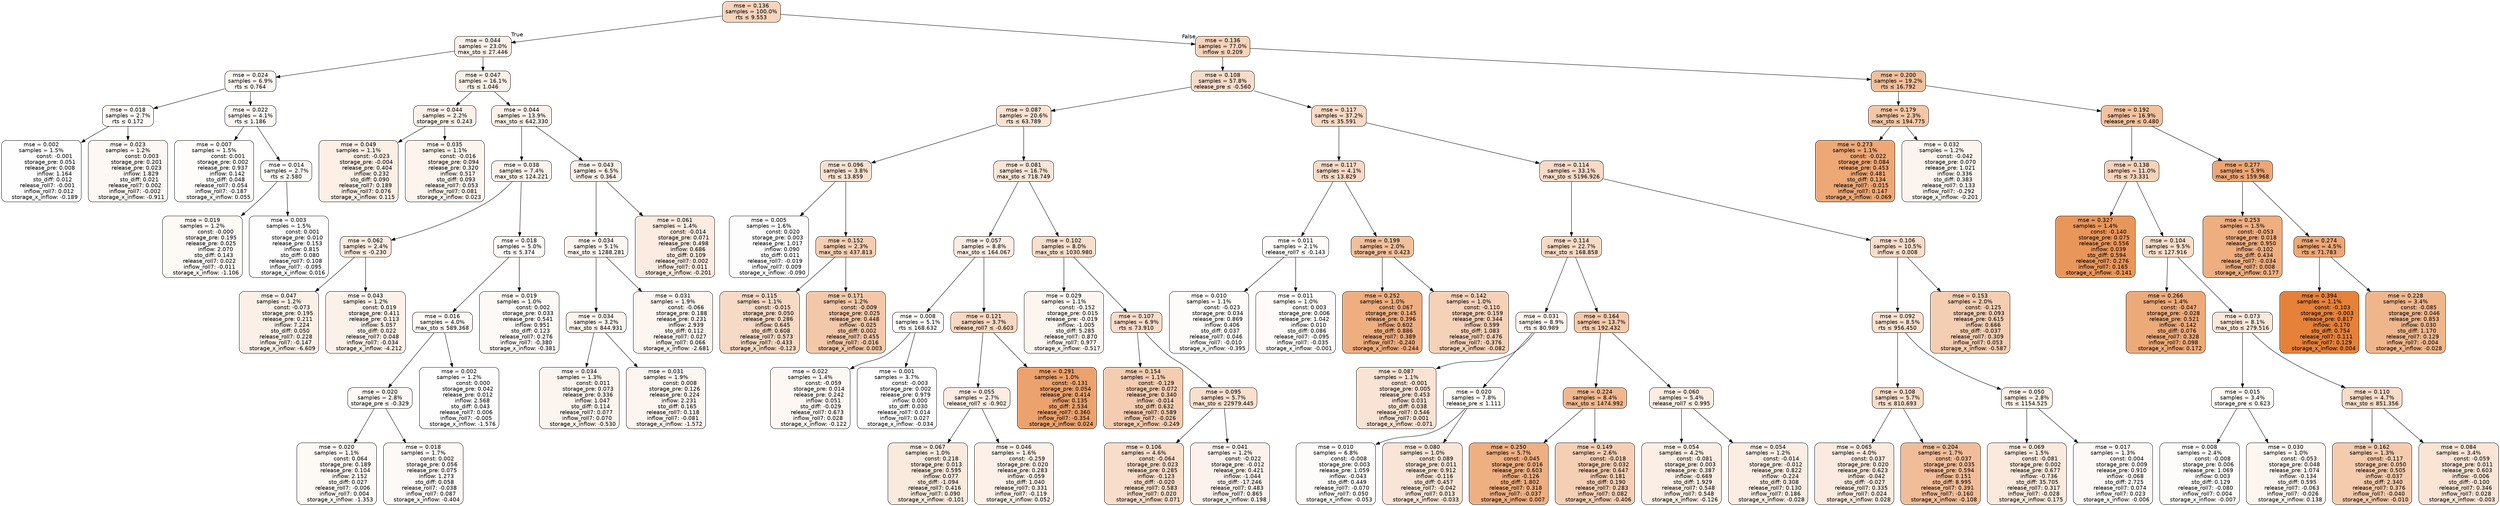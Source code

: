 digraph tree {
bgcolor="transparent"
node [shape=rectangle, style="filled, rounded", color="black", fontname=helvetica] ;
edge [fontname=helvetica] ;
	"0" [label="mse = 0.136
samples = 100.0%
rts &le; 9.553", fillcolor="#f6d3bb"]
	"1" [label="mse = 0.044
samples = 23.0%
max_sto &le; 27.446", fillcolor="#fcf1e9"]
	"2" [label="mse = 0.024
samples = 6.9%
rts &le; 0.764", fillcolor="#fdf7f3"]
	"3" [label="mse = 0.018
samples = 2.7%
rts &le; 0.172", fillcolor="#fdf9f6"]
	"4" [label="mse = 0.002
samples = 1.5%
               const: -0.001
          storage_pre: 0.051
          release_pre: 0.008
               inflow: 1.164
             sto_diff: 0.012
       release_roll7: -0.001
         inflow_roll7: 0.012
    storage_x_inflow: -0.189", fillcolor="#fefefe"]
	"5" [label="mse = 0.023
samples = 1.2%
                const: 0.003
          storage_pre: 0.201
          release_pre: 0.023
               inflow: 1.829
             sto_diff: 0.021
        release_roll7: 0.002
        inflow_roll7: -0.002
    storage_x_inflow: -0.911", fillcolor="#fdf8f4"]
	"6" [label="mse = 0.022
samples = 4.1%
rts &le; 1.186", fillcolor="#fdf8f4"]
	"7" [label="mse = 0.007
samples = 1.5%
                const: 0.001
          storage_pre: 0.002
          release_pre: 0.937
               inflow: 0.142
             sto_diff: 0.048
        release_roll7: 0.054
        inflow_roll7: -0.187
     storage_x_inflow: 0.055", fillcolor="#fefdfc"]
	"8" [label="mse = 0.014
samples = 2.7%
rts &le; 2.580", fillcolor="#fefbf8"]
	"9" [label="mse = 0.019
samples = 1.2%
               const: -0.000
          storage_pre: 0.195
          release_pre: 0.025
               inflow: 2.070
             sto_diff: 0.143
        release_roll7: 0.022
        inflow_roll7: -0.011
    storage_x_inflow: -1.106", fillcolor="#fdf9f5"]
	"10" [label="mse = 0.003
samples = 1.5%
                const: 0.001
          storage_pre: 0.010
          release_pre: 0.153
               inflow: 0.815
             sto_diff: 0.080
        release_roll7: 0.108
        inflow_roll7: -0.095
     storage_x_inflow: 0.016", fillcolor="#fefefe"]
	"11" [label="mse = 0.047
samples = 16.1%
rts &le; 1.046", fillcolor="#fbf0e7"]
	"12" [label="mse = 0.044
samples = 2.2%
storage_pre &le; 0.243", fillcolor="#fcf1e9"]
	"13" [label="mse = 0.049
samples = 1.1%
               const: -0.023
         storage_pre: -0.004
          release_pre: 0.404
               inflow: 0.232
             sto_diff: 0.090
        release_roll7: 0.189
         inflow_roll7: 0.076
     storage_x_inflow: 0.115", fillcolor="#fbefe6"]
	"14" [label="mse = 0.035
samples = 1.1%
               const: -0.016
          storage_pre: 0.094
          release_pre: 0.320
               inflow: 0.517
             sto_diff: 0.093
        release_roll7: 0.053
         inflow_roll7: 0.081
     storage_x_inflow: 0.023", fillcolor="#fcf4ed"]
	"15" [label="mse = 0.044
samples = 13.9%
max_sto &le; 642.330", fillcolor="#fcf1e9"]
	"16" [label="mse = 0.038
samples = 7.4%
max_sto &le; 124.221", fillcolor="#fcf3ec"]
	"17" [label="mse = 0.062
samples = 2.4%
inflow &le; -0.230", fillcolor="#fbebe0"]
	"18" [label="mse = 0.047
samples = 1.2%
               const: -0.073
          storage_pre: 0.195
          release_pre: 0.211
               inflow: 7.224
             sto_diff: 0.050
        release_roll7: 0.228
        inflow_roll7: -0.147
    storage_x_inflow: -6.609", fillcolor="#fbf0e7"]
	"19" [label="mse = 0.043
samples = 1.2%
                const: 0.019
          storage_pre: 0.411
          release_pre: 0.113
               inflow: 5.057
             sto_diff: 0.022
        release_roll7: 0.048
        inflow_roll7: -0.034
    storage_x_inflow: -4.212", fillcolor="#fcf1e9"]
	"20" [label="mse = 0.018
samples = 5.0%
rts &le; 5.374", fillcolor="#fdf9f6"]
	"21" [label="mse = 0.016
samples = 4.0%
max_sto &le; 589.368", fillcolor="#fefaf7"]
	"22" [label="mse = 0.020
samples = 2.8%
storage_pre &le; -0.329", fillcolor="#fdf8f5"]
	"23" [label="mse = 0.020
samples = 1.1%
                const: 0.064
          storage_pre: 0.189
          release_pre: 0.104
               inflow: 2.152
             sto_diff: 0.027
       release_roll7: -0.006
         inflow_roll7: 0.004
    storage_x_inflow: -1.353", fillcolor="#fdf9f5"]
	"24" [label="mse = 0.018
samples = 1.7%
                const: 0.002
          storage_pre: 0.056
          release_pre: 0.075
               inflow: 1.273
             sto_diff: 0.058
       release_roll7: -0.038
         inflow_roll7: 0.087
    storage_x_inflow: -0.404", fillcolor="#fdf9f6"]
	"25" [label="mse = 0.002
samples = 1.2%
                const: 0.000
          storage_pre: 0.042
          release_pre: 0.012
               inflow: 2.568
             sto_diff: 0.043
        release_roll7: 0.006
        inflow_roll7: -0.005
    storage_x_inflow: -1.576", fillcolor="#fefefe"]
	"26" [label="mse = 0.019
samples = 1.0%
                const: 0.002
          storage_pre: 0.033
          release_pre: 0.541
               inflow: 0.951
             sto_diff: 0.123
        release_roll7: 0.276
        inflow_roll7: -0.380
    storage_x_inflow: -0.381", fillcolor="#fdf9f6"]
	"27" [label="mse = 0.043
samples = 6.5%
inflow &le; 0.364", fillcolor="#fcf1e9"]
	"28" [label="mse = 0.034
samples = 5.1%
max_sto &le; 1288.281", fillcolor="#fcf4ee"]
	"29" [label="mse = 0.034
samples = 3.2%
max_sto &le; 844.931", fillcolor="#fcf4ee"]
	"30" [label="mse = 0.034
samples = 1.3%
                const: 0.011
          storage_pre: 0.073
          release_pre: 0.336
               inflow: 1.047
             sto_diff: 0.114
        release_roll7: 0.077
         inflow_roll7: 0.070
    storage_x_inflow: -0.530", fillcolor="#fcf4ee"]
	"31" [label="mse = 0.031
samples = 1.9%
                const: 0.008
          storage_pre: 0.126
          release_pre: 0.224
               inflow: 2.231
             sto_diff: 0.165
        release_roll7: 0.118
        inflow_roll7: -0.081
    storage_x_inflow: -1.572", fillcolor="#fdf5f0"]
	"32" [label="mse = 0.031
samples = 1.9%
               const: -0.066
          storage_pre: 0.188
          release_pre: 0.231
               inflow: 2.939
             sto_diff: 0.112
        release_roll7: 0.027
         inflow_roll7: 0.066
    storage_x_inflow: -2.681", fillcolor="#fdf5f0"]
	"33" [label="mse = 0.061
samples = 1.4%
               const: -0.014
          storage_pre: 0.071
          release_pre: 0.498
               inflow: 0.686
             sto_diff: 0.109
        release_roll7: 0.002
         inflow_roll7: 0.011
    storage_x_inflow: -0.201", fillcolor="#fbebe0"]
	"34" [label="mse = 0.136
samples = 77.0%
inflow &le; 0.209", fillcolor="#f6d3bb"]
	"35" [label="mse = 0.108
samples = 57.8%
release_pre &le; -0.560", fillcolor="#f7dcc9"]
	"36" [label="mse = 0.087
samples = 20.6%
rts &le; 63.789", fillcolor="#f9e3d3"]
	"37" [label="mse = 0.096
samples = 3.8%
rts &le; 13.859", fillcolor="#f8e0cf"]
	"38" [label="mse = 0.005
samples = 1.6%
                const: 0.020
          storage_pre: 0.003
          release_pre: 1.017
               inflow: 0.090
             sto_diff: 0.011
       release_roll7: -0.019
         inflow_roll7: 0.009
    storage_x_inflow: -0.090", fillcolor="#fefdfd"]
	"39" [label="mse = 0.152
samples = 2.3%
max_sto &le; 437.813", fillcolor="#f5ceb2"]
	"40" [label="mse = 0.115
samples = 1.1%
               const: -0.015
          storage_pre: 0.050
          release_pre: 0.286
               inflow: 0.645
             sto_diff: 0.608
        release_roll7: 0.573
        inflow_roll7: -0.433
    storage_x_inflow: -0.123", fillcolor="#f7dac5"]
	"41" [label="mse = 0.171
samples = 1.2%
               const: -0.009
          storage_pre: 0.025
          release_pre: 0.448
              inflow: -0.025
             sto_diff: 0.002
        release_roll7: 0.455
        inflow_roll7: -0.016
     storage_x_inflow: 0.003", fillcolor="#f3c8a9"]
	"42" [label="mse = 0.081
samples = 16.7%
max_sto &le; 718.749", fillcolor="#f9e5d6"]
	"43" [label="mse = 0.057
samples = 8.8%
max_sto &le; 164.067", fillcolor="#fbede3"]
	"44" [label="mse = 0.008
samples = 5.1%
rts &le; 168.632", fillcolor="#fefcfb"]
	"45" [label="mse = 0.022
samples = 1.4%
               const: -0.059
          storage_pre: 0.014
          release_pre: 0.242
               inflow: 0.051
            sto_diff: -0.029
        release_roll7: 0.673
         inflow_roll7: 0.028
    storage_x_inflow: -0.122", fillcolor="#fdf8f4"]
	"46" [label="mse = 0.001
samples = 3.7%
               const: -0.003
          storage_pre: 0.002
          release_pre: 0.979
               inflow: 0.000
             sto_diff: 0.030
        release_roll7: 0.014
         inflow_roll7: 0.027
    storage_x_inflow: -0.034", fillcolor="#ffffff"]
	"47" [label="mse = 0.121
samples = 3.7%
release_roll7 &le; -0.603", fillcolor="#f7d8c2"]
	"48" [label="mse = 0.055
samples = 2.7%
release_roll7 &le; -0.902", fillcolor="#fbede4"]
	"49" [label="mse = 0.067
samples = 1.0%
                const: 0.218
          storage_pre: 0.013
          release_pre: 0.595
               inflow: 0.077
            sto_diff: -1.094
        release_roll7: 0.416
         inflow_roll7: 0.090
    storage_x_inflow: -0.101", fillcolor="#faeade"]
	"50" [label="mse = 0.046
samples = 1.6%
               const: -0.259
          storage_pre: 0.020
          release_pre: 0.283
              inflow: -0.059
             sto_diff: 1.040
        release_roll7: 0.331
        inflow_roll7: -0.119
     storage_x_inflow: 0.052", fillcolor="#fcf0e8"]
	"51" [label="mse = 0.291
samples = 1.0%
               const: -0.131
          storage_pre: 0.054
          release_pre: 0.414
               inflow: 0.135
             sto_diff: 2.534
        release_roll7: 0.360
        inflow_roll7: -0.354
     storage_x_inflow: 0.024", fillcolor="#eba26d"]
	"52" [label="mse = 0.102
samples = 8.0%
max_sto &le; 1030.980", fillcolor="#f8decc"]
	"53" [label="mse = 0.029
samples = 1.1%
               const: -0.152
          storage_pre: 0.015
         release_pre: -0.019
              inflow: -1.005
             sto_diff: 5.285
        release_roll7: 0.870
         inflow_roll7: 0.977
    storage_x_inflow: -0.517", fillcolor="#fdf6f0"]
	"54" [label="mse = 0.107
samples = 6.9%
rts &le; 73.910", fillcolor="#f7dcc9"]
	"55" [label="mse = 0.154
samples = 1.1%
               const: -0.129
          storage_pre: 0.072
          release_pre: 0.340
              inflow: -0.014
             sto_diff: 0.632
        release_roll7: 0.589
        inflow_roll7: -0.026
    storage_x_inflow: -0.249", fillcolor="#f4cdb1"]
	"56" [label="mse = 0.095
samples = 5.7%
max_sto &le; 22979.445", fillcolor="#f8e0cf"]
	"57" [label="mse = 0.106
samples = 4.6%
               const: -0.064
          storage_pre: 0.023
          release_pre: 0.285
              inflow: -0.123
            sto_diff: -0.020
        release_roll7: 0.583
         inflow_roll7: 0.020
     storage_x_inflow: 0.071", fillcolor="#f8ddca"]
	"58" [label="mse = 0.041
samples = 1.2%
               const: -0.022
         storage_pre: -0.012
          release_pre: 0.421
              inflow: -1.044
           sto_diff: -17.246
        release_roll7: 0.483
         inflow_roll7: 0.865
     storage_x_inflow: 0.198", fillcolor="#fcf2eb"]
	"59" [label="mse = 0.117
samples = 37.2%
rts &le; 35.591", fillcolor="#f7d9c4"]
	"60" [label="mse = 0.117
samples = 4.1%
rts &le; 13.829", fillcolor="#f7d9c4"]
	"61" [label="mse = 0.011
samples = 2.1%
release_roll7 &le; -0.143", fillcolor="#fefbfa"]
	"62" [label="mse = 0.010
samples = 1.1%
               const: -0.023
          storage_pre: 0.034
          release_pre: 0.869
               inflow: 0.406
             sto_diff: 0.037
        release_roll7: 0.046
        inflow_roll7: -0.010
    storage_x_inflow: -0.395", fillcolor="#fefcfa"]
	"63" [label="mse = 0.011
samples = 1.0%
                const: 0.003
          storage_pre: 0.006
          release_pre: 1.042
               inflow: 0.010
             sto_diff: 0.086
       release_roll7: -0.095
        inflow_roll7: -0.035
    storage_x_inflow: -0.001", fillcolor="#fefbfa"]
	"64" [label="mse = 0.199
samples = 2.0%
storage_pre &le; 0.423", fillcolor="#f1bf9b"]
	"65" [label="mse = 0.252
samples = 1.0%
                const: 0.067
          storage_pre: 0.145
          release_pre: 0.396
               inflow: 0.602
             sto_diff: 0.886
        release_roll7: 0.389
        inflow_roll7: -0.240
    storage_x_inflow: -0.244", fillcolor="#eeae80"]
	"66" [label="mse = 0.142
samples = 1.0%
               const: -0.110
          storage_pre: 0.159
          release_pre: 0.344
               inflow: 0.599
             sto_diff: 1.083
        release_roll7: 0.476
        inflow_roll7: -0.376
    storage_x_inflow: -0.082", fillcolor="#f5d1b8"]
	"67" [label="mse = 0.114
samples = 33.1%
max_sto &le; 5196.926", fillcolor="#f7dac6"]
	"68" [label="mse = 0.114
samples = 22.7%
max_sto &le; 168.858", fillcolor="#f7dac5"]
	"69" [label="mse = 0.031
samples = 8.9%
rts &le; 80.989", fillcolor="#fdf5f0"]
	"70" [label="mse = 0.087
samples = 1.1%
               const: -0.001
          storage_pre: 0.005
          release_pre: 0.453
               inflow: 0.031
             sto_diff: 0.038
        release_roll7: 0.546
         inflow_roll7: 0.001
    storage_x_inflow: -0.071", fillcolor="#f9e3d4"]
	"71" [label="mse = 0.020
samples = 7.8%
release_pre &le; 1.111", fillcolor="#fdf9f5"]
	"72" [label="mse = 0.010
samples = 6.8%
               const: -0.008
          storage_pre: 0.003
          release_pre: 1.059
              inflow: -0.043
             sto_diff: 0.449
       release_roll7: -0.070
         inflow_roll7: 0.050
    storage_x_inflow: -0.053", fillcolor="#fefcfa"]
	"73" [label="mse = 0.080
samples = 1.0%
                const: 0.089
          storage_pre: 0.011
          release_pre: 0.912
              inflow: -0.116
             sto_diff: 0.457
       release_roll7: -0.042
         inflow_roll7: 0.013
    storage_x_inflow: -0.033", fillcolor="#f9e5d7"]
	"74" [label="mse = 0.164
samples = 13.7%
rts &le; 192.432", fillcolor="#f4caac"]
	"75" [label="mse = 0.224
samples = 8.4%
max_sto &le; 1474.992", fillcolor="#f0b78e"]
	"76" [label="mse = 0.250
samples = 5.7%
               const: -0.045
          storage_pre: 0.016
          release_pre: 0.603
              inflow: -0.126
             sto_diff: 1.802
        release_roll7: 0.318
        inflow_roll7: -0.037
     storage_x_inflow: 0.007", fillcolor="#eeaf81"]
	"77" [label="mse = 0.149
samples = 2.6%
               const: -0.018
          storage_pre: 0.032
          release_pre: 0.647
               inflow: 0.181
             sto_diff: 0.190
        release_roll7: 0.283
         inflow_roll7: 0.082
    storage_x_inflow: -0.406", fillcolor="#f5cfb4"]
	"78" [label="mse = 0.060
samples = 5.4%
release_roll7 &le; 0.995", fillcolor="#fbece1"]
	"79" [label="mse = 0.054
samples = 4.2%
               const: -0.081
          storage_pre: 0.003
          release_pre: 0.387
              inflow: -0.669
             sto_diff: 1.929
        release_roll7: 0.548
         inflow_roll7: 0.548
    storage_x_inflow: -0.126", fillcolor="#fbeee4"]
	"80" [label="mse = 0.054
samples = 1.2%
               const: -0.014
         storage_pre: -0.012
          release_pre: 0.822
              inflow: -0.224
             sto_diff: 0.308
        release_roll7: 0.130
         inflow_roll7: 0.186
    storage_x_inflow: -0.028", fillcolor="#fbede4"]
	"81" [label="mse = 0.106
samples = 10.5%
inflow &le; 0.008", fillcolor="#f8ddca"]
	"82" [label="mse = 0.092
samples = 8.5%
rts &le; 956.450", fillcolor="#f9e2d1"]
	"83" [label="mse = 0.108
samples = 5.7%
rts &le; 810.693", fillcolor="#f7dcc9"]
	"84" [label="mse = 0.065
samples = 4.0%
                const: 0.037
          storage_pre: 0.020
          release_pre: 0.623
              inflow: -0.042
            sto_diff: -0.027
        release_roll7: 0.335
         inflow_roll7: 0.024
     storage_x_inflow: 0.028", fillcolor="#faeadf"]
	"85" [label="mse = 0.204
samples = 1.7%
               const: -0.037
          storage_pre: 0.035
          release_pre: 0.594
               inflow: 0.151
             sto_diff: 8.995
        release_roll7: 0.391
        inflow_roll7: -0.160
    storage_x_inflow: -0.108", fillcolor="#f1bd98"]
	"86" [label="mse = 0.050
samples = 2.8%
rts &le; 1154.525", fillcolor="#fbefe6"]
	"87" [label="mse = 0.069
samples = 1.5%
               const: -0.081
          storage_pre: 0.002
          release_pre: 0.677
              inflow: -0.736
            sto_diff: 35.705
        release_roll7: 0.317
        inflow_roll7: -0.028
     storage_x_inflow: 0.175", fillcolor="#fae9dc"]
	"88" [label="mse = 0.017
samples = 1.3%
                const: 0.004
          storage_pre: 0.009
          release_pre: 0.910
              inflow: -0.068
             sto_diff: 2.725
        release_roll7: 0.074
         inflow_roll7: 0.023
    storage_x_inflow: -0.006", fillcolor="#fdf9f6"]
	"89" [label="mse = 0.153
samples = 2.0%
               const: -0.125
          storage_pre: 0.093
          release_pre: 0.615
               inflow: 0.666
            sto_diff: -0.037
        release_roll7: 0.309
         inflow_roll7: 0.053
    storage_x_inflow: -0.587", fillcolor="#f4ceb2"]
	"90" [label="mse = 0.200
samples = 19.2%
rts &le; 16.792", fillcolor="#f1bf9a"]
	"91" [label="mse = 0.179
samples = 2.3%
max_sto &le; 194.775", fillcolor="#f3c6a5"]
	"92" [label="mse = 0.273
samples = 1.1%
               const: -0.022
          storage_pre: 0.084
          release_pre: 0.453
               inflow: 0.481
             sto_diff: 0.134
       release_roll7: -0.015
         inflow_roll7: 0.147
    storage_x_inflow: -0.069", fillcolor="#eda876"]
	"93" [label="mse = 0.032
samples = 1.2%
               const: -0.042
          storage_pre: 0.070
          release_pre: 1.021
               inflow: 0.336
             sto_diff: 0.383
        release_roll7: 0.133
        inflow_roll7: -0.292
    storage_x_inflow: -0.201", fillcolor="#fcf5ef"]
	"94" [label="mse = 0.192
samples = 16.9%
release_pre &le; 0.480", fillcolor="#f2c19e"]
	"95" [label="mse = 0.138
samples = 11.0%
rts &le; 73.331", fillcolor="#f5d3ba"]
	"96" [label="mse = 0.327
samples = 1.4%
               const: -0.140
          storage_pre: 0.075
          release_pre: 0.556
               inflow: 0.039
             sto_diff: 0.594
        release_roll7: 0.276
         inflow_roll7: 0.165
    storage_x_inflow: -0.141", fillcolor="#e9965a"]
	"97" [label="mse = 0.104
samples = 9.5%
rts &le; 127.916", fillcolor="#f8decb"]
	"98" [label="mse = 0.266
samples = 1.4%
               const: -0.047
         storage_pre: -0.028
          release_pre: 0.521
              inflow: -0.142
             sto_diff: 0.076
        release_roll7: 0.328
         inflow_roll7: 0.098
     storage_x_inflow: 0.172", fillcolor="#edaa79"]
	"99" [label="mse = 0.073
samples = 8.1%
max_sto &le; 279.516", fillcolor="#fae8db"]
	"100" [label="mse = 0.015
samples = 3.4%
storage_pre &le; 0.623", fillcolor="#fefaf8"]
	"101" [label="mse = 0.008
samples = 2.4%
               const: -0.008
          storage_pre: 0.006
          release_pre: 1.069
               inflow: 0.003
             sto_diff: 0.129
       release_roll7: -0.080
         inflow_roll7: 0.004
    storage_x_inflow: -0.007", fillcolor="#fefcfb"]
	"102" [label="mse = 0.030
samples = 1.0%
               const: -0.053
          storage_pre: 0.048
          release_pre: 1.074
              inflow: -0.134
             sto_diff: 0.595
       release_roll7: -0.063
        inflow_roll7: -0.026
     storage_x_inflow: 0.138", fillcolor="#fdf5f0"]
	"103" [label="mse = 0.110
samples = 4.7%
max_sto &le; 851.356", fillcolor="#f7dcc8"]
	"104" [label="mse = 0.162
samples = 1.3%
               const: -0.117
          storage_pre: 0.050
          release_pre: 0.505
              inflow: -0.037
             sto_diff: 2.340
        release_roll7: 0.376
        inflow_roll7: -0.040
    storage_x_inflow: -0.010", fillcolor="#f4cbad"]
	"105" [label="mse = 0.084
samples = 3.4%
               const: -0.059
          storage_pre: 0.011
          release_pre: 0.603
              inflow: -0.006
            sto_diff: -0.100
        release_roll7: 0.346
         inflow_roll7: 0.028
    storage_x_inflow: -0.003", fillcolor="#f9e4d5"]
	"106" [label="mse = 0.277
samples = 5.9%
max_sto &le; 159.968", fillcolor="#eca674"]
	"107" [label="mse = 0.253
samples = 1.5%
               const: -0.053
          storage_pre: 0.018
          release_pre: 0.950
              inflow: -0.102
             sto_diff: 0.434
       release_roll7: -0.034
         inflow_roll7: 0.008
     storage_x_inflow: 0.177", fillcolor="#eeae80"]
	"108" [label="mse = 0.274
samples = 4.5%
rts &le; 71.783", fillcolor="#eca775"]
	"109" [label="mse = 0.394
samples = 1.1%
               const: -0.103
         storage_pre: -0.003
          release_pre: 0.817
              inflow: -0.170
             sto_diff: 0.754
        release_roll7: 0.111
         inflow_roll7: 0.129
     storage_x_inflow: 0.004", fillcolor="#e58139"]
	"110" [label="mse = 0.228
samples = 3.4%
               const: -0.085
          storage_pre: 0.046
          release_pre: 0.853
               inflow: 0.030
             sto_diff: 1.170
        release_roll7: 0.129
        inflow_roll7: -0.004
    storage_x_inflow: -0.028", fillcolor="#efb68c"]

	"0" -> "1" [labeldistance=2.5, labelangle=45, headlabel="True"]
	"1" -> "2"
	"2" -> "3"
	"3" -> "4"
	"3" -> "5"
	"2" -> "6"
	"6" -> "7"
	"6" -> "8"
	"8" -> "9"
	"8" -> "10"
	"1" -> "11"
	"11" -> "12"
	"12" -> "13"
	"12" -> "14"
	"11" -> "15"
	"15" -> "16"
	"16" -> "17"
	"17" -> "18"
	"17" -> "19"
	"16" -> "20"
	"20" -> "21"
	"21" -> "22"
	"22" -> "23"
	"22" -> "24"
	"21" -> "25"
	"20" -> "26"
	"15" -> "27"
	"27" -> "28"
	"28" -> "29"
	"29" -> "30"
	"29" -> "31"
	"28" -> "32"
	"27" -> "33"
	"0" -> "34" [labeldistance=2.5, labelangle=-45, headlabel="False"]
	"34" -> "35"
	"35" -> "36"
	"36" -> "37"
	"37" -> "38"
	"37" -> "39"
	"39" -> "40"
	"39" -> "41"
	"36" -> "42"
	"42" -> "43"
	"43" -> "44"
	"44" -> "45"
	"44" -> "46"
	"43" -> "47"
	"47" -> "48"
	"48" -> "49"
	"48" -> "50"
	"47" -> "51"
	"42" -> "52"
	"52" -> "53"
	"52" -> "54"
	"54" -> "55"
	"54" -> "56"
	"56" -> "57"
	"56" -> "58"
	"35" -> "59"
	"59" -> "60"
	"60" -> "61"
	"61" -> "62"
	"61" -> "63"
	"60" -> "64"
	"64" -> "65"
	"64" -> "66"
	"59" -> "67"
	"67" -> "68"
	"68" -> "69"
	"69" -> "70"
	"69" -> "71"
	"71" -> "72"
	"71" -> "73"
	"68" -> "74"
	"74" -> "75"
	"75" -> "76"
	"75" -> "77"
	"74" -> "78"
	"78" -> "79"
	"78" -> "80"
	"67" -> "81"
	"81" -> "82"
	"82" -> "83"
	"83" -> "84"
	"83" -> "85"
	"82" -> "86"
	"86" -> "87"
	"86" -> "88"
	"81" -> "89"
	"34" -> "90"
	"90" -> "91"
	"91" -> "92"
	"91" -> "93"
	"90" -> "94"
	"94" -> "95"
	"95" -> "96"
	"95" -> "97"
	"97" -> "98"
	"97" -> "99"
	"99" -> "100"
	"100" -> "101"
	"100" -> "102"
	"99" -> "103"
	"103" -> "104"
	"103" -> "105"
	"94" -> "106"
	"106" -> "107"
	"106" -> "108"
	"108" -> "109"
	"108" -> "110"
}